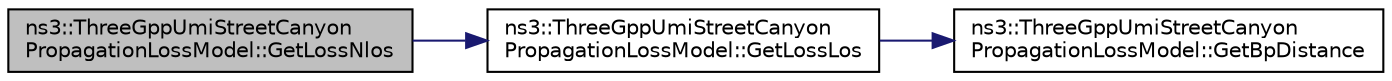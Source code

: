 digraph "ns3::ThreeGppUmiStreetCanyonPropagationLossModel::GetLossNlos"
{
 // LATEX_PDF_SIZE
  edge [fontname="Helvetica",fontsize="10",labelfontname="Helvetica",labelfontsize="10"];
  node [fontname="Helvetica",fontsize="10",shape=record];
  rankdir="LR";
  Node1 [label="ns3::ThreeGppUmiStreetCanyon\lPropagationLossModel::GetLossNlos",height=0.2,width=0.4,color="black", fillcolor="grey75", style="filled", fontcolor="black",tooltip="Computes the pathloss between a and b considering that the line of sight is obstructed."];
  Node1 -> Node2 [color="midnightblue",fontsize="10",style="solid",fontname="Helvetica"];
  Node2 [label="ns3::ThreeGppUmiStreetCanyon\lPropagationLossModel::GetLossLos",height=0.2,width=0.4,color="black", fillcolor="white", style="filled",URL="$classns3_1_1_three_gpp_umi_street_canyon_propagation_loss_model.html#ab033b7df1e4391dd03deda12b3fcc6fc",tooltip="Computes the pathloss between a and b considering that the line of sight is not obstructed."];
  Node2 -> Node3 [color="midnightblue",fontsize="10",style="solid",fontname="Helvetica"];
  Node3 [label="ns3::ThreeGppUmiStreetCanyon\lPropagationLossModel::GetBpDistance",height=0.2,width=0.4,color="black", fillcolor="white", style="filled",URL="$classns3_1_1_three_gpp_umi_street_canyon_propagation_loss_model.html#a97cd5969f1c702999c0439795935c938",tooltip="Computes the breakpoint distance."];
}
